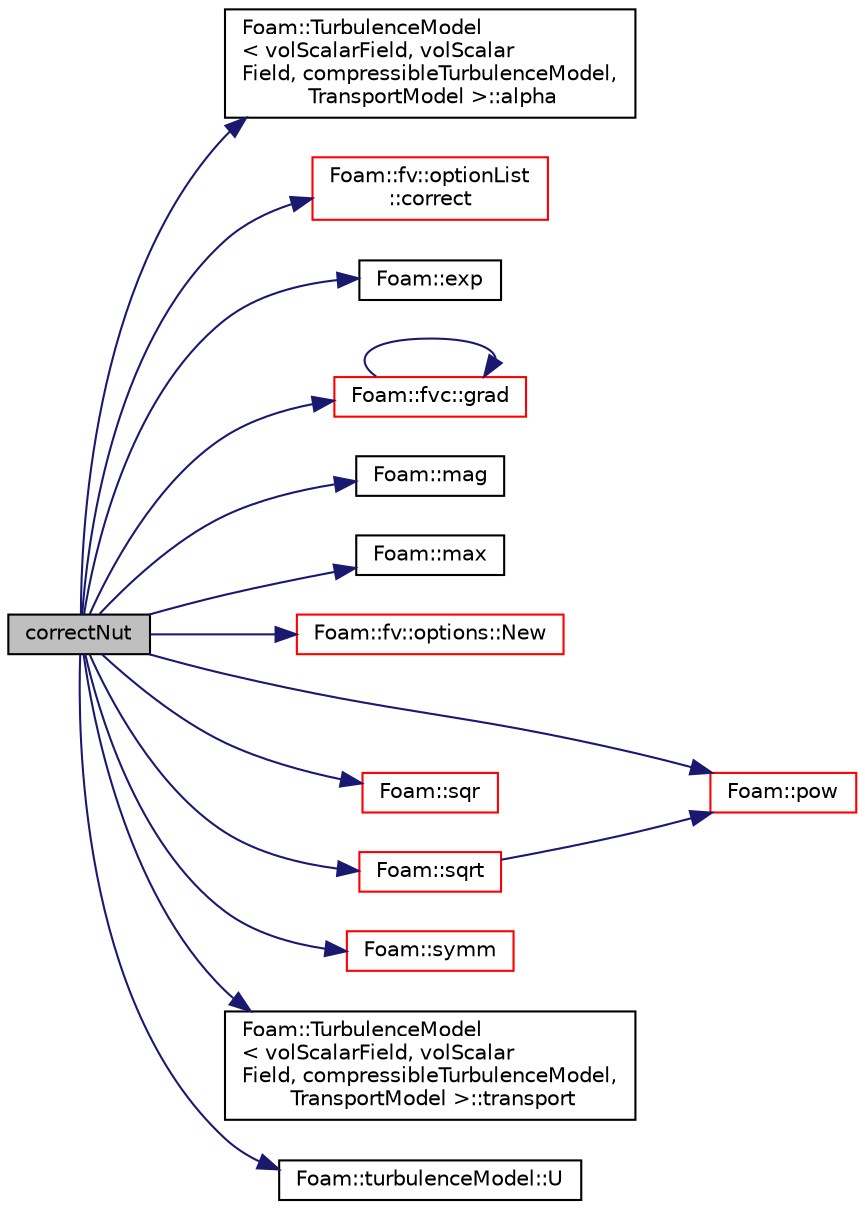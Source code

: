 digraph "correctNut"
{
  bgcolor="transparent";
  edge [fontname="Helvetica",fontsize="10",labelfontname="Helvetica",labelfontsize="10"];
  node [fontname="Helvetica",fontsize="10",shape=record];
  rankdir="LR";
  Node61 [label="correctNut",height=0.2,width=0.4,color="black", fillcolor="grey75", style="filled", fontcolor="black"];
  Node61 -> Node62 [color="midnightblue",fontsize="10",style="solid",fontname="Helvetica"];
  Node62 [label="Foam::TurbulenceModel\l\< volScalarField, volScalar\lField, compressibleTurbulenceModel,\l TransportModel \>::alpha",height=0.2,width=0.4,color="black",URL="$a32393.html#a901ed302c090258c3b5c886336be45d1",tooltip="Access function to phase fraction. "];
  Node61 -> Node63 [color="midnightblue",fontsize="10",style="solid",fontname="Helvetica"];
  Node63 [label="Foam::fv::optionList\l::correct",height=0.2,width=0.4,color="red",URL="$a22669.html#ae3e6a795c3429c465e44e8953d47e34a",tooltip="Apply correction to field. "];
  Node61 -> Node74 [color="midnightblue",fontsize="10",style="solid",fontname="Helvetica"];
  Node74 [label="Foam::exp",height=0.2,width=0.4,color="black",URL="$a21851.html#a12bca6c677fcf0977532179c3cb9bb89"];
  Node61 -> Node75 [color="midnightblue",fontsize="10",style="solid",fontname="Helvetica"];
  Node75 [label="Foam::fvc::grad",height=0.2,width=0.4,color="red",URL="$a21861.html#a7c00ec90ecc15ed3005255e42c52827a"];
  Node75 -> Node75 [color="midnightblue",fontsize="10",style="solid",fontname="Helvetica"];
  Node61 -> Node77 [color="midnightblue",fontsize="10",style="solid",fontname="Helvetica"];
  Node77 [label="Foam::mag",height=0.2,width=0.4,color="black",URL="$a21851.html#a929da2a3fdcf3dacbbe0487d3a330dae"];
  Node61 -> Node78 [color="midnightblue",fontsize="10",style="solid",fontname="Helvetica"];
  Node78 [label="Foam::max",height=0.2,width=0.4,color="black",URL="$a21851.html#ac993e906cf2774ae77e666bc24e81733"];
  Node61 -> Node79 [color="midnightblue",fontsize="10",style="solid",fontname="Helvetica"];
  Node79 [label="Foam::fv::options::New",height=0.2,width=0.4,color="red",URL="$a22673.html#a616ee355e53d26b92cf6a39d39f5c594",tooltip="Construct fvOptions and register to datbase if not present. "];
  Node61 -> Node85 [color="midnightblue",fontsize="10",style="solid",fontname="Helvetica"];
  Node85 [label="Foam::pow",height=0.2,width=0.4,color="red",URL="$a21851.html#a7500c8e9d27a442adc75e287de074c7c"];
  Node61 -> Node139 [color="midnightblue",fontsize="10",style="solid",fontname="Helvetica"];
  Node139 [label="Foam::sqr",height=0.2,width=0.4,color="red",URL="$a21851.html#a277dc11c581d53826ab5090b08f3b17b"];
  Node61 -> Node140 [color="midnightblue",fontsize="10",style="solid",fontname="Helvetica"];
  Node140 [label="Foam::sqrt",height=0.2,width=0.4,color="red",URL="$a21851.html#a8616bd62eebf2342a80222fecb1bda71"];
  Node140 -> Node85 [color="midnightblue",fontsize="10",style="solid",fontname="Helvetica"];
  Node61 -> Node141 [color="midnightblue",fontsize="10",style="solid",fontname="Helvetica"];
  Node141 [label="Foam::symm",height=0.2,width=0.4,color="red",URL="$a21851.html#a112755faabb5ff081d7a25a936a1d3c4"];
  Node61 -> Node142 [color="midnightblue",fontsize="10",style="solid",fontname="Helvetica"];
  Node142 [label="Foam::TurbulenceModel\l\< volScalarField, volScalar\lField, compressibleTurbulenceModel,\l TransportModel \>::transport",height=0.2,width=0.4,color="black",URL="$a32393.html#a882ad6ffc6216cd1027fa6cceaa41d9f",tooltip="Access function to incompressible transport model. "];
  Node61 -> Node143 [color="midnightblue",fontsize="10",style="solid",fontname="Helvetica"];
  Node143 [label="Foam::turbulenceModel::U",height=0.2,width=0.4,color="black",URL="$a32397.html#a536d168d7b335fe81f506f232b5b4872",tooltip="Access function to velocity field. "];
}
